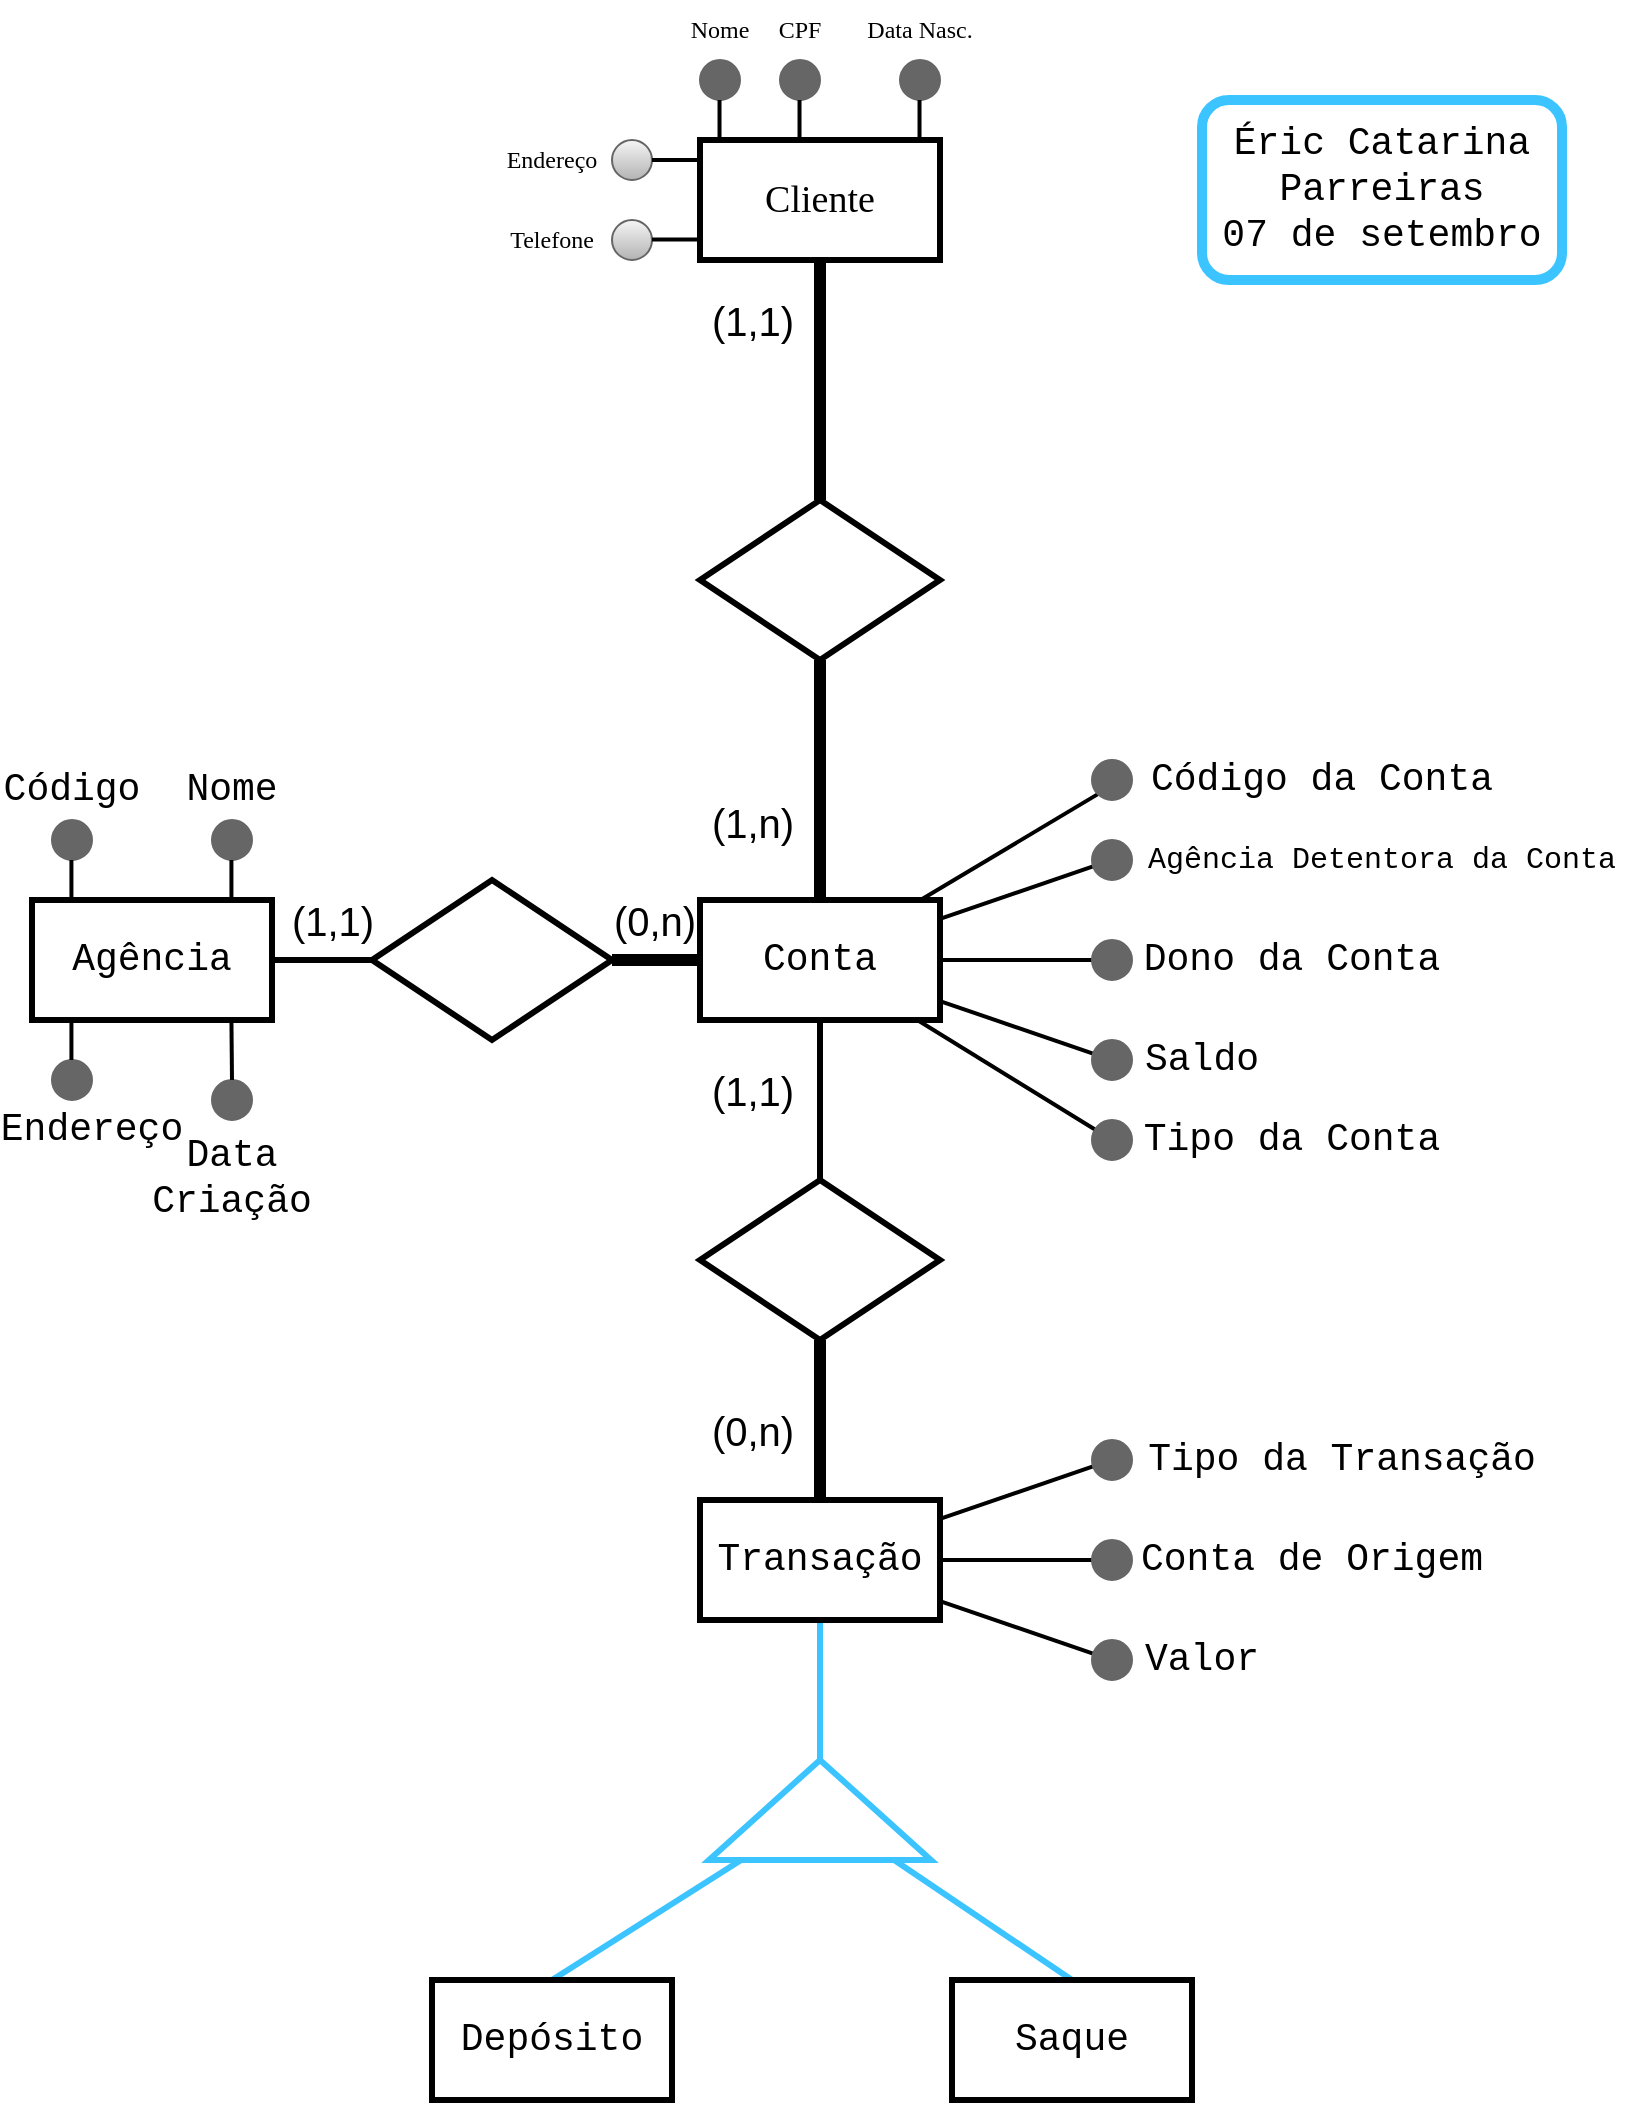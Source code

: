 <mxfile version="20.3.0" type="github">
  <diagram id="C5RBs43oDa-KdzZeNtuy" name="Page-1">
    <mxGraphModel dx="609" dy="690" grid="1" gridSize="10" guides="1" tooltips="1" connect="1" arrows="1" fold="1" page="1" pageScale="1" pageWidth="827" pageHeight="1169" math="0" shadow="0">
      <root>
        <mxCell id="WIyWlLk6GJQsqaUBKTNV-0" />
        <mxCell id="WIyWlLk6GJQsqaUBKTNV-1" parent="WIyWlLk6GJQsqaUBKTNV-0" />
        <mxCell id="jCPasw-vf7MsJhfyoigZ-0" value="&lt;font style=&quot;font-size: 19px;&quot;&gt;Cliente&lt;/font&gt;" style="rounded=0;whiteSpace=wrap;html=1;strokeWidth=3;fontSize=19;fontStyle=0;fontFamily=Comic Sans MS;" parent="WIyWlLk6GJQsqaUBKTNV-1" vertex="1">
          <mxGeometry x="354" y="80" width="120" height="60" as="geometry" />
        </mxCell>
        <mxCell id="X40vBO662WpOUM799aez-72" style="edgeStyle=none;rounded=0;orthogonalLoop=1;jettySize=auto;html=1;entryX=1;entryY=0.5;entryDx=0;entryDy=0;strokeColor=#000000;strokeWidth=6;fontSize=20;endArrow=none;endFill=0;" edge="1" parent="WIyWlLk6GJQsqaUBKTNV-1" source="jCPasw-vf7MsJhfyoigZ-1" target="X40vBO662WpOUM799aez-71">
          <mxGeometry relative="1" as="geometry" />
        </mxCell>
        <mxCell id="X40vBO662WpOUM799aez-76" value="(0,n)" style="edgeLabel;html=1;align=center;verticalAlign=middle;resizable=0;points=[];fontSize=20;" vertex="1" connectable="0" parent="X40vBO662WpOUM799aez-72">
          <mxGeometry x="-0.478" y="-1" relative="1" as="geometry">
            <mxPoint x="-12" y="-19" as="offset" />
          </mxGeometry>
        </mxCell>
        <mxCell id="X40vBO662WpOUM799aez-103" style="edgeStyle=none;rounded=0;orthogonalLoop=1;jettySize=auto;html=1;entryX=0;entryY=0.5;entryDx=0;entryDy=0;strokeColor=#000000;strokeWidth=2;fontSize=19;endArrow=none;endFill=0;" edge="1" parent="WIyWlLk6GJQsqaUBKTNV-1" source="jCPasw-vf7MsJhfyoigZ-1" target="X40vBO662WpOUM799aez-97">
          <mxGeometry relative="1" as="geometry" />
        </mxCell>
        <mxCell id="X40vBO662WpOUM799aez-108" style="edgeStyle=none;rounded=0;orthogonalLoop=1;jettySize=auto;html=1;entryX=0;entryY=1;entryDx=0;entryDy=0;strokeColor=#000000;strokeWidth=2;fontSize=19;endArrow=none;endFill=0;" edge="1" parent="WIyWlLk6GJQsqaUBKTNV-1" source="jCPasw-vf7MsJhfyoigZ-1" target="X40vBO662WpOUM799aez-95">
          <mxGeometry relative="1" as="geometry" />
        </mxCell>
        <mxCell id="X40vBO662WpOUM799aez-110" style="edgeStyle=none;rounded=0;orthogonalLoop=1;jettySize=auto;html=1;strokeColor=#000000;strokeWidth=2;fontSize=19;endArrow=none;endFill=0;" edge="1" parent="WIyWlLk6GJQsqaUBKTNV-1" source="jCPasw-vf7MsJhfyoigZ-1" target="X40vBO662WpOUM799aez-99">
          <mxGeometry relative="1" as="geometry" />
        </mxCell>
        <mxCell id="X40vBO662WpOUM799aez-111" style="edgeStyle=none;rounded=0;orthogonalLoop=1;jettySize=auto;html=1;strokeColor=#000000;strokeWidth=2;fontSize=19;endArrow=none;endFill=0;" edge="1" parent="WIyWlLk6GJQsqaUBKTNV-1" source="jCPasw-vf7MsJhfyoigZ-1" target="X40vBO662WpOUM799aez-98">
          <mxGeometry relative="1" as="geometry" />
        </mxCell>
        <mxCell id="X40vBO662WpOUM799aez-112" style="edgeStyle=none;rounded=0;orthogonalLoop=1;jettySize=auto;html=1;strokeColor=#000000;strokeWidth=2;fontSize=19;endArrow=none;endFill=0;" edge="1" parent="WIyWlLk6GJQsqaUBKTNV-1" source="jCPasw-vf7MsJhfyoigZ-1" target="X40vBO662WpOUM799aez-96">
          <mxGeometry relative="1" as="geometry" />
        </mxCell>
        <mxCell id="jCPasw-vf7MsJhfyoigZ-1" value="Conta" style="rounded=0;whiteSpace=wrap;html=1;strokeWidth=3;fontSize=19;fontStyle=0;fontFamily=Courier New;" parent="WIyWlLk6GJQsqaUBKTNV-1" vertex="1">
          <mxGeometry x="354" y="460" width="120" height="60" as="geometry" />
        </mxCell>
        <mxCell id="jCPasw-vf7MsJhfyoigZ-9" value="" style="ellipse;whiteSpace=wrap;html=1;aspect=fixed;fillColor=#666666;fontColor=#333333;strokeColor=#666666;fontFamily=Comic Sans MS;" parent="WIyWlLk6GJQsqaUBKTNV-1" vertex="1">
          <mxGeometry x="354" y="40" width="20" height="20" as="geometry" />
        </mxCell>
        <mxCell id="jCPasw-vf7MsJhfyoigZ-10" value="Nome" style="text;html=1;strokeColor=none;fillColor=none;align=center;verticalAlign=middle;whiteSpace=wrap;rounded=0;fontFamily=Comic Sans MS;" parent="WIyWlLk6GJQsqaUBKTNV-1" vertex="1">
          <mxGeometry x="334" y="10" width="60" height="30" as="geometry" />
        </mxCell>
        <mxCell id="jCPasw-vf7MsJhfyoigZ-19" value="" style="ellipse;whiteSpace=wrap;html=1;aspect=fixed;fillColor=#666666;fontColor=#333333;strokeColor=#666666;fontFamily=Comic Sans MS;" parent="WIyWlLk6GJQsqaUBKTNV-1" vertex="1">
          <mxGeometry x="394" y="40" width="20" height="20" as="geometry" />
        </mxCell>
        <mxCell id="jCPasw-vf7MsJhfyoigZ-20" value="CPF" style="text;html=1;strokeColor=none;fillColor=none;align=center;verticalAlign=middle;whiteSpace=wrap;rounded=0;fontFamily=Comic Sans MS;" parent="WIyWlLk6GJQsqaUBKTNV-1" vertex="1">
          <mxGeometry x="374" y="10" width="60" height="30" as="geometry" />
        </mxCell>
        <mxCell id="jCPasw-vf7MsJhfyoigZ-26" value="" style="ellipse;whiteSpace=wrap;html=1;aspect=fixed;fillColor=#666666;fontColor=#333333;strokeColor=#666666;fontFamily=Comic Sans MS;" parent="WIyWlLk6GJQsqaUBKTNV-1" vertex="1">
          <mxGeometry x="454" y="40" width="20" height="20" as="geometry" />
        </mxCell>
        <mxCell id="jCPasw-vf7MsJhfyoigZ-27" value="Data Nasc." style="text;html=1;strokeColor=none;fillColor=none;align=center;verticalAlign=middle;whiteSpace=wrap;rounded=0;fontFamily=Comic Sans MS;" parent="WIyWlLk6GJQsqaUBKTNV-1" vertex="1">
          <mxGeometry x="429" y="10" width="70" height="30" as="geometry" />
        </mxCell>
        <mxCell id="jCPasw-vf7MsJhfyoigZ-29" value="" style="ellipse;whiteSpace=wrap;html=1;aspect=fixed;fillColor=#f5f5f5;strokeColor=#666666;gradientColor=#b3b3b3;fontFamily=Comic Sans MS;" parent="WIyWlLk6GJQsqaUBKTNV-1" vertex="1">
          <mxGeometry x="310" y="80" width="20" height="20" as="geometry" />
        </mxCell>
        <mxCell id="jCPasw-vf7MsJhfyoigZ-33" value="" style="ellipse;whiteSpace=wrap;html=1;aspect=fixed;fillColor=#f5f5f5;strokeColor=#666666;gradientColor=#b3b3b3;fontFamily=Comic Sans MS;" parent="WIyWlLk6GJQsqaUBKTNV-1" vertex="1">
          <mxGeometry x="310" y="120" width="20" height="20" as="geometry" />
        </mxCell>
        <mxCell id="jCPasw-vf7MsJhfyoigZ-34" value="Telefone" style="text;html=1;strokeColor=none;fillColor=none;align=center;verticalAlign=middle;whiteSpace=wrap;rounded=0;fontFamily=Comic Sans MS;" parent="WIyWlLk6GJQsqaUBKTNV-1" vertex="1">
          <mxGeometry x="250" y="115" width="60" height="30" as="geometry" />
        </mxCell>
        <mxCell id="jCPasw-vf7MsJhfyoigZ-35" value="Endereço" style="text;html=1;strokeColor=none;fillColor=none;align=center;verticalAlign=middle;whiteSpace=wrap;rounded=0;fontFamily=Comic Sans MS;" parent="WIyWlLk6GJQsqaUBKTNV-1" vertex="1">
          <mxGeometry x="250" y="75" width="60" height="30" as="geometry" />
        </mxCell>
        <mxCell id="X40vBO662WpOUM799aez-31" style="edgeStyle=orthogonalEdgeStyle;rounded=0;orthogonalLoop=1;jettySize=auto;html=1;strokeWidth=6;fontSize=20;endArrow=none;endFill=0;entryX=0.5;entryY=0;entryDx=0;entryDy=0;" edge="1" parent="WIyWlLk6GJQsqaUBKTNV-1" source="jCPasw-vf7MsJhfyoigZ-36" target="jCPasw-vf7MsJhfyoigZ-1">
          <mxGeometry relative="1" as="geometry">
            <mxPoint x="420" y="420" as="targetPoint" />
          </mxGeometry>
        </mxCell>
        <mxCell id="X40vBO662WpOUM799aez-32" value="(1,n)" style="edgeLabel;html=1;align=center;verticalAlign=middle;resizable=0;points=[];fontSize=20;" vertex="1" connectable="0" parent="X40vBO662WpOUM799aez-31">
          <mxGeometry x="0.741" y="-1" relative="1" as="geometry">
            <mxPoint x="-33" y="-24" as="offset" />
          </mxGeometry>
        </mxCell>
        <mxCell id="X40vBO662WpOUM799aez-51" style="edgeStyle=none;rounded=0;orthogonalLoop=1;jettySize=auto;html=1;entryX=0.5;entryY=1;entryDx=0;entryDy=0;strokeColor=#000000;strokeWidth=6;fontSize=20;endArrow=none;endFill=0;" edge="1" parent="WIyWlLk6GJQsqaUBKTNV-1" source="jCPasw-vf7MsJhfyoigZ-36" target="jCPasw-vf7MsJhfyoigZ-0">
          <mxGeometry relative="1" as="geometry" />
        </mxCell>
        <mxCell id="X40vBO662WpOUM799aez-52" value="(1,1)" style="edgeLabel;html=1;align=center;verticalAlign=middle;resizable=0;points=[];fontSize=20;" vertex="1" connectable="0" parent="X40vBO662WpOUM799aez-51">
          <mxGeometry x="0.483" y="1" relative="1" as="geometry">
            <mxPoint x="-33" y="-1" as="offset" />
          </mxGeometry>
        </mxCell>
        <mxCell id="jCPasw-vf7MsJhfyoigZ-36" value="" style="rhombus;whiteSpace=wrap;html=1;fontSize=20;strokeWidth=3;" parent="WIyWlLk6GJQsqaUBKTNV-1" vertex="1">
          <mxGeometry x="354" y="260" width="120" height="80" as="geometry" />
        </mxCell>
        <mxCell id="X40vBO662WpOUM799aez-43" style="edgeStyle=none;rounded=0;orthogonalLoop=1;jettySize=auto;html=1;entryX=0.5;entryY=0;entryDx=0;entryDy=0;strokeColor=#3BC4FF;strokeWidth=3;fontSize=20;endArrow=none;endFill=0;" edge="1" parent="WIyWlLk6GJQsqaUBKTNV-1" source="X40vBO662WpOUM799aez-33" target="X40vBO662WpOUM799aez-37">
          <mxGeometry relative="1" as="geometry" />
        </mxCell>
        <mxCell id="X40vBO662WpOUM799aez-45" style="edgeStyle=none;rounded=0;orthogonalLoop=1;jettySize=auto;html=1;entryX=0.5;entryY=0;entryDx=0;entryDy=0;strokeColor=#3BC4FF;strokeWidth=3;fontSize=20;endArrow=none;endFill=0;" edge="1" parent="WIyWlLk6GJQsqaUBKTNV-1" source="X40vBO662WpOUM799aez-33" target="X40vBO662WpOUM799aez-35">
          <mxGeometry relative="1" as="geometry" />
        </mxCell>
        <mxCell id="X40vBO662WpOUM799aez-46" style="edgeStyle=none;rounded=0;orthogonalLoop=1;jettySize=auto;html=1;entryX=0.5;entryY=1;entryDx=0;entryDy=0;strokeColor=#3BC4FF;strokeWidth=3;fontSize=20;endArrow=none;endFill=0;" edge="1" parent="WIyWlLk6GJQsqaUBKTNV-1" source="X40vBO662WpOUM799aez-33" target="X40vBO662WpOUM799aez-41">
          <mxGeometry relative="1" as="geometry" />
        </mxCell>
        <mxCell id="X40vBO662WpOUM799aez-33" value="" style="triangle;whiteSpace=wrap;html=1;fontSize=20;direction=north;strokeColor=#3BC4FF;strokeWidth=3;" vertex="1" parent="WIyWlLk6GJQsqaUBKTNV-1">
          <mxGeometry x="358.5" y="890" width="111" height="50" as="geometry" />
        </mxCell>
        <mxCell id="X40vBO662WpOUM799aez-35" value="Depósito" style="rounded=0;whiteSpace=wrap;html=1;strokeColor=#000000;strokeWidth=3;fontSize=19;fontStyle=0;fontFamily=Courier New;" vertex="1" parent="WIyWlLk6GJQsqaUBKTNV-1">
          <mxGeometry x="220" y="1000" width="120" height="60" as="geometry" />
        </mxCell>
        <mxCell id="X40vBO662WpOUM799aez-37" value="Saque" style="rounded=0;whiteSpace=wrap;html=1;strokeColor=#000000;strokeWidth=3;fontSize=19;fontStyle=0;fontFamily=Courier New;" vertex="1" parent="WIyWlLk6GJQsqaUBKTNV-1">
          <mxGeometry x="480" y="1000" width="120" height="60" as="geometry" />
        </mxCell>
        <mxCell id="X40vBO662WpOUM799aez-121" value="" style="edgeStyle=none;rounded=0;orthogonalLoop=1;jettySize=auto;html=1;strokeColor=#000000;strokeWidth=2;fontSize=19;endArrow=none;endFill=0;" edge="1" parent="WIyWlLk6GJQsqaUBKTNV-1" source="X40vBO662WpOUM799aez-41" target="X40vBO662WpOUM799aez-118">
          <mxGeometry relative="1" as="geometry" />
        </mxCell>
        <mxCell id="X40vBO662WpOUM799aez-122" style="edgeStyle=none;rounded=0;orthogonalLoop=1;jettySize=auto;html=1;strokeColor=#000000;strokeWidth=2;fontSize=19;endArrow=none;endFill=0;" edge="1" parent="WIyWlLk6GJQsqaUBKTNV-1" source="X40vBO662WpOUM799aez-41" target="X40vBO662WpOUM799aez-119">
          <mxGeometry relative="1" as="geometry" />
        </mxCell>
        <mxCell id="X40vBO662WpOUM799aez-123" style="edgeStyle=none;rounded=0;orthogonalLoop=1;jettySize=auto;html=1;strokeColor=#000000;strokeWidth=2;fontSize=19;endArrow=none;endFill=0;" edge="1" parent="WIyWlLk6GJQsqaUBKTNV-1" source="X40vBO662WpOUM799aez-41" target="X40vBO662WpOUM799aez-120">
          <mxGeometry relative="1" as="geometry" />
        </mxCell>
        <mxCell id="X40vBO662WpOUM799aez-41" value="Transação" style="rounded=0;whiteSpace=wrap;html=1;strokeColor=#000000;strokeWidth=3;fontSize=19;fontStyle=0;fontFamily=Courier New;" vertex="1" parent="WIyWlLk6GJQsqaUBKTNV-1">
          <mxGeometry x="354" y="760" width="120" height="60" as="geometry" />
        </mxCell>
        <mxCell id="X40vBO662WpOUM799aez-68" style="edgeStyle=none;rounded=0;orthogonalLoop=1;jettySize=auto;html=1;entryX=0.5;entryY=1;entryDx=0;entryDy=0;strokeColor=#000000;strokeWidth=3;fontSize=20;endArrow=none;endFill=0;" edge="1" parent="WIyWlLk6GJQsqaUBKTNV-1" source="X40vBO662WpOUM799aez-48" target="jCPasw-vf7MsJhfyoigZ-1">
          <mxGeometry relative="1" as="geometry" />
        </mxCell>
        <mxCell id="X40vBO662WpOUM799aez-79" value="(1,1)" style="edgeLabel;html=1;align=center;verticalAlign=middle;resizable=0;points=[];fontSize=20;" vertex="1" connectable="0" parent="X40vBO662WpOUM799aez-68">
          <mxGeometry x="0.545" y="2" relative="1" as="geometry">
            <mxPoint x="-32" y="17" as="offset" />
          </mxGeometry>
        </mxCell>
        <mxCell id="X40vBO662WpOUM799aez-69" style="edgeStyle=none;rounded=0;orthogonalLoop=1;jettySize=auto;html=1;entryX=0.5;entryY=0;entryDx=0;entryDy=0;strokeColor=#000000;strokeWidth=6;fontSize=20;endArrow=none;endFill=0;" edge="1" parent="WIyWlLk6GJQsqaUBKTNV-1" source="X40vBO662WpOUM799aez-48" target="X40vBO662WpOUM799aez-41">
          <mxGeometry relative="1" as="geometry" />
        </mxCell>
        <mxCell id="X40vBO662WpOUM799aez-78" value="(0,n)" style="edgeLabel;html=1;align=center;verticalAlign=middle;resizable=0;points=[];fontSize=20;" vertex="1" connectable="0" parent="X40vBO662WpOUM799aez-69">
          <mxGeometry x="0.645" y="-2" relative="1" as="geometry">
            <mxPoint x="-32" y="-21" as="offset" />
          </mxGeometry>
        </mxCell>
        <mxCell id="X40vBO662WpOUM799aez-48" value="" style="rhombus;whiteSpace=wrap;html=1;strokeColor=#000000;strokeWidth=3;fontSize=20;" vertex="1" parent="WIyWlLk6GJQsqaUBKTNV-1">
          <mxGeometry x="354" y="600" width="120" height="80" as="geometry" />
        </mxCell>
        <mxCell id="X40vBO662WpOUM799aez-57" value="" style="endArrow=none;html=1;rounded=0;strokeColor=#000000;strokeWidth=2;fontSize=20;fontFamily=Comic Sans MS;" edge="1" parent="WIyWlLk6GJQsqaUBKTNV-1">
          <mxGeometry width="50" height="50" relative="1" as="geometry">
            <mxPoint x="463.76" y="80" as="sourcePoint" />
            <mxPoint x="463.76" y="60" as="targetPoint" />
          </mxGeometry>
        </mxCell>
        <mxCell id="X40vBO662WpOUM799aez-58" value="" style="endArrow=none;html=1;rounded=0;strokeColor=#000000;strokeWidth=2;fontSize=20;fontFamily=Comic Sans MS;" edge="1" parent="WIyWlLk6GJQsqaUBKTNV-1">
          <mxGeometry width="50" height="50" relative="1" as="geometry">
            <mxPoint x="403.76" y="80" as="sourcePoint" />
            <mxPoint x="403.76" y="60" as="targetPoint" />
          </mxGeometry>
        </mxCell>
        <mxCell id="X40vBO662WpOUM799aez-59" value="" style="endArrow=none;html=1;rounded=0;strokeColor=#000000;strokeWidth=2;fontSize=20;fontFamily=Comic Sans MS;" edge="1" parent="WIyWlLk6GJQsqaUBKTNV-1">
          <mxGeometry width="50" height="50" relative="1" as="geometry">
            <mxPoint x="363.76" y="80" as="sourcePoint" />
            <mxPoint x="363.76" y="60" as="targetPoint" />
          </mxGeometry>
        </mxCell>
        <mxCell id="X40vBO662WpOUM799aez-66" value="" style="endArrow=none;html=1;rounded=0;strokeColor=#000000;strokeWidth=2;fontSize=20;exitX=1;exitY=0.5;exitDx=0;exitDy=0;fontFamily=Comic Sans MS;" edge="1" parent="WIyWlLk6GJQsqaUBKTNV-1" source="jCPasw-vf7MsJhfyoigZ-29">
          <mxGeometry width="50" height="50" relative="1" as="geometry">
            <mxPoint x="334" y="90" as="sourcePoint" />
            <mxPoint x="354" y="90" as="targetPoint" />
          </mxGeometry>
        </mxCell>
        <mxCell id="X40vBO662WpOUM799aez-67" value="" style="endArrow=none;html=1;rounded=0;strokeColor=#000000;strokeWidth=2;fontSize=20;exitX=1;exitY=0.5;exitDx=0;exitDy=0;fontFamily=Comic Sans MS;" edge="1" parent="WIyWlLk6GJQsqaUBKTNV-1">
          <mxGeometry width="50" height="50" relative="1" as="geometry">
            <mxPoint x="330" y="129.8" as="sourcePoint" />
            <mxPoint x="354" y="129.8" as="targetPoint" />
          </mxGeometry>
        </mxCell>
        <mxCell id="X40vBO662WpOUM799aez-70" value="Agência" style="rounded=0;whiteSpace=wrap;html=1;strokeColor=#000000;strokeWidth=3;fontSize=19;fontStyle=0;fontFamily=Courier New;" vertex="1" parent="WIyWlLk6GJQsqaUBKTNV-1">
          <mxGeometry x="20" y="460" width="120" height="60" as="geometry" />
        </mxCell>
        <mxCell id="X40vBO662WpOUM799aez-74" value="" style="edgeStyle=none;rounded=0;orthogonalLoop=1;jettySize=auto;html=1;strokeColor=#000000;strokeWidth=3;fontSize=20;endArrow=none;endFill=0;entryX=1;entryY=0.5;entryDx=0;entryDy=0;" edge="1" parent="WIyWlLk6GJQsqaUBKTNV-1" source="X40vBO662WpOUM799aez-71" target="X40vBO662WpOUM799aez-70">
          <mxGeometry relative="1" as="geometry">
            <mxPoint x="150" y="490" as="targetPoint" />
          </mxGeometry>
        </mxCell>
        <mxCell id="X40vBO662WpOUM799aez-75" value="(1,1)" style="edgeLabel;html=1;align=center;verticalAlign=middle;resizable=0;points=[];fontSize=20;" vertex="1" connectable="0" parent="X40vBO662WpOUM799aez-74">
          <mxGeometry x="0.568" relative="1" as="geometry">
            <mxPoint x="19" y="-20" as="offset" />
          </mxGeometry>
        </mxCell>
        <mxCell id="X40vBO662WpOUM799aez-71" value="" style="rhombus;whiteSpace=wrap;html=1;fontSize=20;strokeWidth=3;" vertex="1" parent="WIyWlLk6GJQsqaUBKTNV-1">
          <mxGeometry x="190" y="450" width="120" height="80" as="geometry" />
        </mxCell>
        <mxCell id="X40vBO662WpOUM799aez-80" value="" style="ellipse;whiteSpace=wrap;html=1;aspect=fixed;fillColor=#666666;fontColor=#333333;strokeColor=#666666;fontFamily=Courier New;" vertex="1" parent="WIyWlLk6GJQsqaUBKTNV-1">
          <mxGeometry x="30" y="420" width="20" height="20" as="geometry" />
        </mxCell>
        <mxCell id="X40vBO662WpOUM799aez-81" value="" style="ellipse;whiteSpace=wrap;html=1;aspect=fixed;fillColor=#666666;fontColor=#333333;strokeColor=#666666;fontFamily=Courier New;" vertex="1" parent="WIyWlLk6GJQsqaUBKTNV-1">
          <mxGeometry x="110" y="420" width="20" height="20" as="geometry" />
        </mxCell>
        <mxCell id="X40vBO662WpOUM799aez-82" value="" style="ellipse;whiteSpace=wrap;html=1;aspect=fixed;fillColor=#666666;fontColor=#333333;strokeColor=#666666;fontFamily=Courier New;" vertex="1" parent="WIyWlLk6GJQsqaUBKTNV-1">
          <mxGeometry x="110" y="550" width="20" height="20" as="geometry" />
        </mxCell>
        <mxCell id="X40vBO662WpOUM799aez-83" value="" style="ellipse;whiteSpace=wrap;html=1;aspect=fixed;fillColor=#666666;fontColor=#333333;strokeColor=#666666;fontFamily=Courier New;" vertex="1" parent="WIyWlLk6GJQsqaUBKTNV-1">
          <mxGeometry x="30" y="540" width="20" height="20" as="geometry" />
        </mxCell>
        <mxCell id="X40vBO662WpOUM799aez-86" value="" style="endArrow=none;html=1;rounded=0;strokeColor=#000000;strokeWidth=2;fontSize=20;fontFamily=Courier New;" edge="1" parent="WIyWlLk6GJQsqaUBKTNV-1">
          <mxGeometry width="50" height="50" relative="1" as="geometry">
            <mxPoint x="39.71" y="460" as="sourcePoint" />
            <mxPoint x="39.71" y="440" as="targetPoint" />
          </mxGeometry>
        </mxCell>
        <mxCell id="X40vBO662WpOUM799aez-87" value="" style="endArrow=none;html=1;rounded=0;strokeColor=#000000;strokeWidth=2;fontSize=20;fontFamily=Courier New;" edge="1" parent="WIyWlLk6GJQsqaUBKTNV-1">
          <mxGeometry width="50" height="50" relative="1" as="geometry">
            <mxPoint x="39.71" y="540" as="sourcePoint" />
            <mxPoint x="39.71" y="520" as="targetPoint" />
          </mxGeometry>
        </mxCell>
        <mxCell id="X40vBO662WpOUM799aez-88" value="" style="endArrow=none;html=1;rounded=0;strokeColor=#000000;strokeWidth=2;fontSize=20;fontFamily=Courier New;exitX=0.5;exitY=0;exitDx=0;exitDy=0;" edge="1" parent="WIyWlLk6GJQsqaUBKTNV-1" source="X40vBO662WpOUM799aez-82">
          <mxGeometry width="50" height="50" relative="1" as="geometry">
            <mxPoint x="119.71" y="540" as="sourcePoint" />
            <mxPoint x="119.71" y="520" as="targetPoint" />
          </mxGeometry>
        </mxCell>
        <mxCell id="X40vBO662WpOUM799aez-89" value="" style="endArrow=none;html=1;rounded=0;strokeColor=#000000;strokeWidth=2;fontSize=20;fontFamily=Courier New;" edge="1" parent="WIyWlLk6GJQsqaUBKTNV-1">
          <mxGeometry width="50" height="50" relative="1" as="geometry">
            <mxPoint x="119.71" y="460" as="sourcePoint" />
            <mxPoint x="119.71" y="440" as="targetPoint" />
          </mxGeometry>
        </mxCell>
        <mxCell id="X40vBO662WpOUM799aez-90" value="Código" style="text;html=1;strokeColor=none;fillColor=none;align=center;verticalAlign=middle;whiteSpace=wrap;rounded=0;strokeWidth=2;fontSize=19;fontFamily=Courier New;" vertex="1" parent="WIyWlLk6GJQsqaUBKTNV-1">
          <mxGeometry x="10" y="390" width="60" height="30" as="geometry" />
        </mxCell>
        <mxCell id="X40vBO662WpOUM799aez-91" value="Nome" style="text;html=1;strokeColor=none;fillColor=none;align=center;verticalAlign=middle;whiteSpace=wrap;rounded=0;strokeWidth=2;fontSize=19;fontFamily=Courier New;" vertex="1" parent="WIyWlLk6GJQsqaUBKTNV-1">
          <mxGeometry x="90" y="390" width="60" height="30" as="geometry" />
        </mxCell>
        <mxCell id="X40vBO662WpOUM799aez-92" value="Endereço" style="text;html=1;strokeColor=none;fillColor=none;align=center;verticalAlign=middle;whiteSpace=wrap;rounded=0;strokeWidth=2;fontSize=19;fontFamily=Courier New;" vertex="1" parent="WIyWlLk6GJQsqaUBKTNV-1">
          <mxGeometry x="30" y="560" width="40" height="30" as="geometry" />
        </mxCell>
        <mxCell id="X40vBO662WpOUM799aez-93" value="Data Criação" style="text;html=1;strokeColor=none;fillColor=none;align=center;verticalAlign=middle;whiteSpace=wrap;rounded=0;strokeWidth=2;fontSize=19;fontFamily=Courier New;" vertex="1" parent="WIyWlLk6GJQsqaUBKTNV-1">
          <mxGeometry x="65" y="584" width="110" height="30" as="geometry" />
        </mxCell>
        <mxCell id="X40vBO662WpOUM799aez-95" value="" style="ellipse;whiteSpace=wrap;html=1;aspect=fixed;fillColor=#666666;fontColor=#333333;strokeColor=#666666;fontFamily=Courier New;" vertex="1" parent="WIyWlLk6GJQsqaUBKTNV-1">
          <mxGeometry x="550" y="390" width="20" height="20" as="geometry" />
        </mxCell>
        <mxCell id="X40vBO662WpOUM799aez-96" value="" style="ellipse;whiteSpace=wrap;html=1;aspect=fixed;fillColor=#666666;fontColor=#333333;strokeColor=#666666;fontFamily=Courier New;" vertex="1" parent="WIyWlLk6GJQsqaUBKTNV-1">
          <mxGeometry x="550" y="430" width="20" height="20" as="geometry" />
        </mxCell>
        <mxCell id="X40vBO662WpOUM799aez-97" value="" style="ellipse;whiteSpace=wrap;html=1;aspect=fixed;fillColor=#666666;fontColor=#333333;strokeColor=#666666;fontFamily=Courier New;" vertex="1" parent="WIyWlLk6GJQsqaUBKTNV-1">
          <mxGeometry x="550" y="480" width="20" height="20" as="geometry" />
        </mxCell>
        <mxCell id="X40vBO662WpOUM799aez-98" value="" style="ellipse;whiteSpace=wrap;html=1;aspect=fixed;fillColor=#666666;fontColor=#333333;strokeColor=#666666;fontFamily=Courier New;" vertex="1" parent="WIyWlLk6GJQsqaUBKTNV-1">
          <mxGeometry x="550" y="530" width="20" height="20" as="geometry" />
        </mxCell>
        <mxCell id="X40vBO662WpOUM799aez-99" value="" style="ellipse;whiteSpace=wrap;html=1;aspect=fixed;fillColor=#666666;fontColor=#333333;strokeColor=#666666;fontFamily=Courier New;" vertex="1" parent="WIyWlLk6GJQsqaUBKTNV-1">
          <mxGeometry x="550" y="570" width="20" height="20" as="geometry" />
        </mxCell>
        <mxCell id="X40vBO662WpOUM799aez-113" value="Código da Conta" style="text;html=1;strokeColor=none;fillColor=none;align=center;verticalAlign=middle;whiteSpace=wrap;rounded=0;strokeWidth=2;fontSize=19;fontFamily=Courier New;" vertex="1" parent="WIyWlLk6GJQsqaUBKTNV-1">
          <mxGeometry x="570" y="385" width="190" height="30" as="geometry" />
        </mxCell>
        <mxCell id="X40vBO662WpOUM799aez-114" value="Agência Detentora da Conta" style="text;html=1;strokeColor=none;fillColor=none;align=center;verticalAlign=middle;whiteSpace=wrap;rounded=0;strokeWidth=2;fontSize=15;fontFamily=Courier New;" vertex="1" parent="WIyWlLk6GJQsqaUBKTNV-1">
          <mxGeometry x="570" y="425" width="250" height="30" as="geometry" />
        </mxCell>
        <mxCell id="X40vBO662WpOUM799aez-115" value="Dono da Conta" style="text;html=1;strokeColor=none;fillColor=none;align=center;verticalAlign=middle;whiteSpace=wrap;rounded=0;strokeWidth=2;fontSize=19;fontFamily=Courier New;" vertex="1" parent="WIyWlLk6GJQsqaUBKTNV-1">
          <mxGeometry x="570" y="475" width="160" height="30" as="geometry" />
        </mxCell>
        <mxCell id="X40vBO662WpOUM799aez-116" value="Saldo" style="text;html=1;strokeColor=none;fillColor=none;align=center;verticalAlign=middle;whiteSpace=wrap;rounded=0;strokeWidth=2;fontSize=19;fontFamily=Courier New;" vertex="1" parent="WIyWlLk6GJQsqaUBKTNV-1">
          <mxGeometry x="570" y="525" width="70" height="30" as="geometry" />
        </mxCell>
        <mxCell id="X40vBO662WpOUM799aez-117" value="Tipo da Conta" style="text;html=1;strokeColor=none;fillColor=none;align=center;verticalAlign=middle;whiteSpace=wrap;rounded=0;strokeWidth=2;fontSize=19;fontFamily=Courier New;" vertex="1" parent="WIyWlLk6GJQsqaUBKTNV-1">
          <mxGeometry x="570" y="565" width="160" height="30" as="geometry" />
        </mxCell>
        <mxCell id="X40vBO662WpOUM799aez-118" value="" style="ellipse;whiteSpace=wrap;html=1;aspect=fixed;fillColor=#666666;fontColor=#333333;strokeColor=#666666;fontFamily=Courier New;" vertex="1" parent="WIyWlLk6GJQsqaUBKTNV-1">
          <mxGeometry x="550" y="780" width="20" height="20" as="geometry" />
        </mxCell>
        <mxCell id="X40vBO662WpOUM799aez-119" value="" style="ellipse;whiteSpace=wrap;html=1;aspect=fixed;fillColor=#666666;fontColor=#333333;strokeColor=#666666;fontFamily=Courier New;" vertex="1" parent="WIyWlLk6GJQsqaUBKTNV-1">
          <mxGeometry x="550" y="730" width="20" height="20" as="geometry" />
        </mxCell>
        <mxCell id="X40vBO662WpOUM799aez-120" value="" style="ellipse;whiteSpace=wrap;html=1;aspect=fixed;fillColor=#666666;fontColor=#333333;strokeColor=#666666;fontFamily=Courier New;" vertex="1" parent="WIyWlLk6GJQsqaUBKTNV-1">
          <mxGeometry x="550" y="830" width="20" height="20" as="geometry" />
        </mxCell>
        <mxCell id="X40vBO662WpOUM799aez-124" value="Conta de Origem" style="text;html=1;strokeColor=none;fillColor=none;align=center;verticalAlign=middle;whiteSpace=wrap;rounded=0;strokeWidth=2;fontSize=19;fontFamily=Courier New;" vertex="1" parent="WIyWlLk6GJQsqaUBKTNV-1">
          <mxGeometry x="570" y="775" width="180" height="30" as="geometry" />
        </mxCell>
        <mxCell id="X40vBO662WpOUM799aez-125" value="Tipo da Transação" style="text;html=1;strokeColor=none;fillColor=none;align=center;verticalAlign=middle;whiteSpace=wrap;rounded=0;strokeWidth=2;fontSize=19;fontFamily=Courier New;" vertex="1" parent="WIyWlLk6GJQsqaUBKTNV-1">
          <mxGeometry x="570" y="725" width="210" height="30" as="geometry" />
        </mxCell>
        <mxCell id="X40vBO662WpOUM799aez-126" value="Valor" style="text;html=1;strokeColor=none;fillColor=none;align=center;verticalAlign=middle;whiteSpace=wrap;rounded=0;strokeWidth=2;fontSize=19;fontFamily=Courier New;" vertex="1" parent="WIyWlLk6GJQsqaUBKTNV-1">
          <mxGeometry x="570" y="825" width="70" height="30" as="geometry" />
        </mxCell>
        <mxCell id="X40vBO662WpOUM799aez-144" value="Éric Catarina Parreiras&lt;br style=&quot;font-size: 19px;&quot;&gt;07 de setembro" style="rounded=1;whiteSpace=wrap;html=1;strokeColor=#3BC4FF;strokeWidth=5;fontFamily=Courier New;fontSize=19;" vertex="1" parent="WIyWlLk6GJQsqaUBKTNV-1">
          <mxGeometry x="605" y="60" width="180" height="90" as="geometry" />
        </mxCell>
      </root>
    </mxGraphModel>
  </diagram>
</mxfile>
